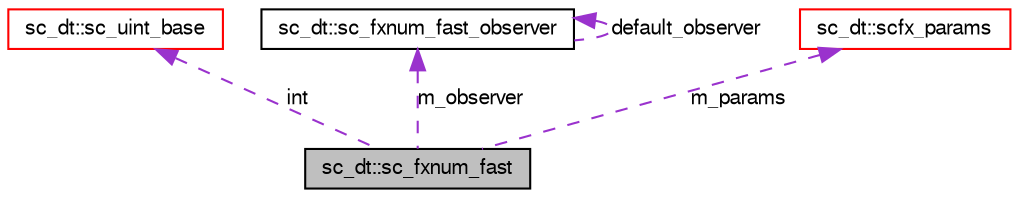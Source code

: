 digraph G
{
  edge [fontname="FreeSans",fontsize="10",labelfontname="FreeSans",labelfontsize="10"];
  node [fontname="FreeSans",fontsize="10",shape=record];
  Node1 [label="sc_dt::sc_fxnum_fast",height=0.2,width=0.4,color="black", fillcolor="grey75", style="filled" fontcolor="black"];
  Node2 -> Node1 [dir=back,color="darkorchid3",fontsize="10",style="dashed",label="int",fontname="FreeSans"];
  Node2 [label="sc_dt::sc_uint_base",height=0.2,width=0.4,color="red", fillcolor="white", style="filled",URL="$a00226.html"];
  Node3 -> Node1 [dir=back,color="darkorchid3",fontsize="10",style="dashed",label="m_observer",fontname="FreeSans"];
  Node3 [label="sc_dt::sc_fxnum_fast_observer",height=0.2,width=0.4,color="black", fillcolor="white", style="filled",URL="$a00081.html"];
  Node3 -> Node3 [dir=back,color="darkorchid3",fontsize="10",style="dashed",label="default_observer",fontname="FreeSans"];
  Node4 -> Node1 [dir=back,color="darkorchid3",fontsize="10",style="dashed",label="m_params",fontname="FreeSans"];
  Node4 [label="sc_dt::scfx_params",height=0.2,width=0.4,color="red", fillcolor="white", style="filled",URL="$a00260.html"];
}
